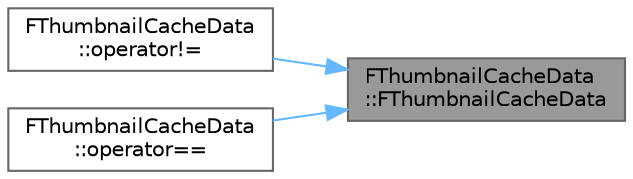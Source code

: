 digraph "FThumbnailCacheData::FThumbnailCacheData"
{
 // INTERACTIVE_SVG=YES
 // LATEX_PDF_SIZE
  bgcolor="transparent";
  edge [fontname=Helvetica,fontsize=10,labelfontname=Helvetica,labelfontsize=10];
  node [fontname=Helvetica,fontsize=10,shape=box,height=0.2,width=0.4];
  rankdir="RL";
  Node1 [id="Node000001",label="FThumbnailCacheData\l::FThumbnailCacheData",height=0.2,width=0.4,color="gray40", fillcolor="grey60", style="filled", fontcolor="black",tooltip=" "];
  Node1 -> Node2 [id="edge1_Node000001_Node000002",dir="back",color="steelblue1",style="solid",tooltip=" "];
  Node2 [id="Node000002",label="FThumbnailCacheData\l::operator!=",height=0.2,width=0.4,color="grey40", fillcolor="white", style="filled",URL="$d0/d5e/structFThumbnailCacheData.html#a1429a5f33ed20c72098360680dcd8413",tooltip=" "];
  Node1 -> Node3 [id="edge2_Node000001_Node000003",dir="back",color="steelblue1",style="solid",tooltip=" "];
  Node3 [id="Node000003",label="FThumbnailCacheData\l::operator==",height=0.2,width=0.4,color="grey40", fillcolor="white", style="filled",URL="$d0/d5e/structFThumbnailCacheData.html#ab2d6802fc52ab16aa868c002dd6d901b",tooltip=" "];
}
